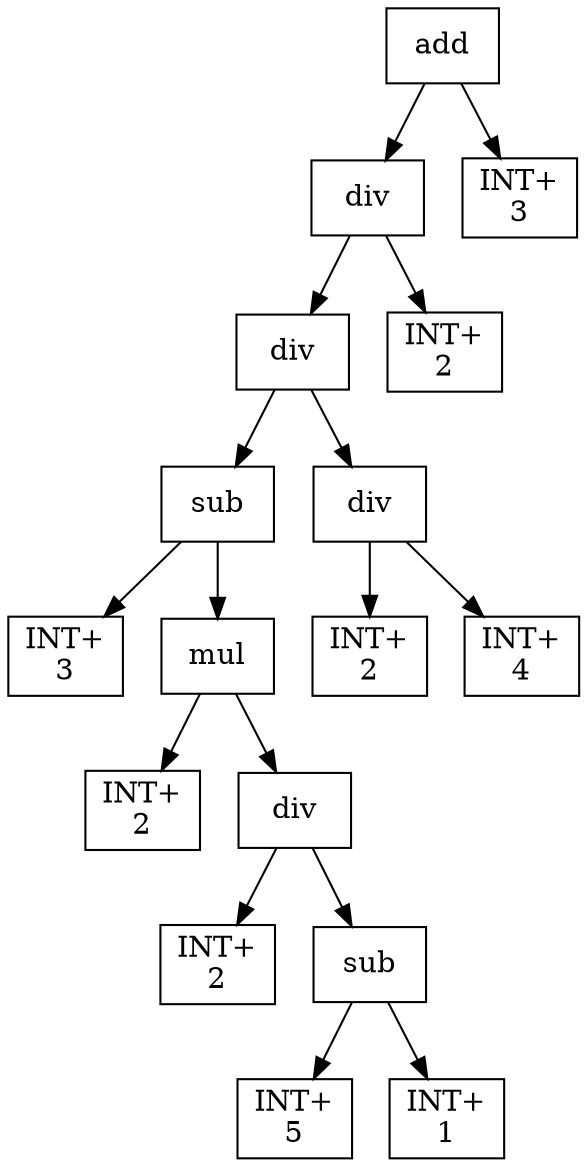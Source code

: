 digraph expr {
  node [shape=box];
  n1 [label="add"];
  n2 [label="div"];
  n3 [label="div"];
  n4 [label="sub"];
  n5 [label="INT+\n3"];
  n6 [label="mul"];
  n7 [label="INT+\n2"];
  n8 [label="div"];
  n9 [label="INT+\n2"];
  n10 [label="sub"];
  n11 [label="INT+\n5"];
  n12 [label="INT+\n1"];
  n10 -> n11;
  n10 -> n12;
  n8 -> n9;
  n8 -> n10;
  n6 -> n7;
  n6 -> n8;
  n4 -> n5;
  n4 -> n6;
  n13 [label="div"];
  n14 [label="INT+\n2"];
  n15 [label="INT+\n4"];
  n13 -> n14;
  n13 -> n15;
  n3 -> n4;
  n3 -> n13;
  n16 [label="INT+\n2"];
  n2 -> n3;
  n2 -> n16;
  n17 [label="INT+\n3"];
  n1 -> n2;
  n1 -> n17;
}